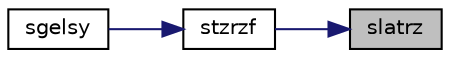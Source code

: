 digraph "slatrz"
{
 // LATEX_PDF_SIZE
  edge [fontname="Helvetica",fontsize="10",labelfontname="Helvetica",labelfontsize="10"];
  node [fontname="Helvetica",fontsize="10",shape=record];
  rankdir="RL";
  Node1 [label="slatrz",height=0.2,width=0.4,color="black", fillcolor="grey75", style="filled", fontcolor="black",tooltip="SLATRZ factors an upper trapezoidal matrix by means of orthogonal transformations."];
  Node1 -> Node2 [dir="back",color="midnightblue",fontsize="10",style="solid",fontname="Helvetica"];
  Node2 [label="stzrzf",height=0.2,width=0.4,color="black", fillcolor="white", style="filled",URL="$stzrzf_8f.html#a8b420873b305a549e37bb9b4a95f378c",tooltip="STZRZF"];
  Node2 -> Node3 [dir="back",color="midnightblue",fontsize="10",style="solid",fontname="Helvetica"];
  Node3 [label="sgelsy",height=0.2,width=0.4,color="black", fillcolor="white", style="filled",URL="$sgelsy_8f.html#aebb028f1d50049bcf4780ffc8cb4f750",tooltip="SGELSY solves overdetermined or underdetermined systems for GE matrices"];
}
